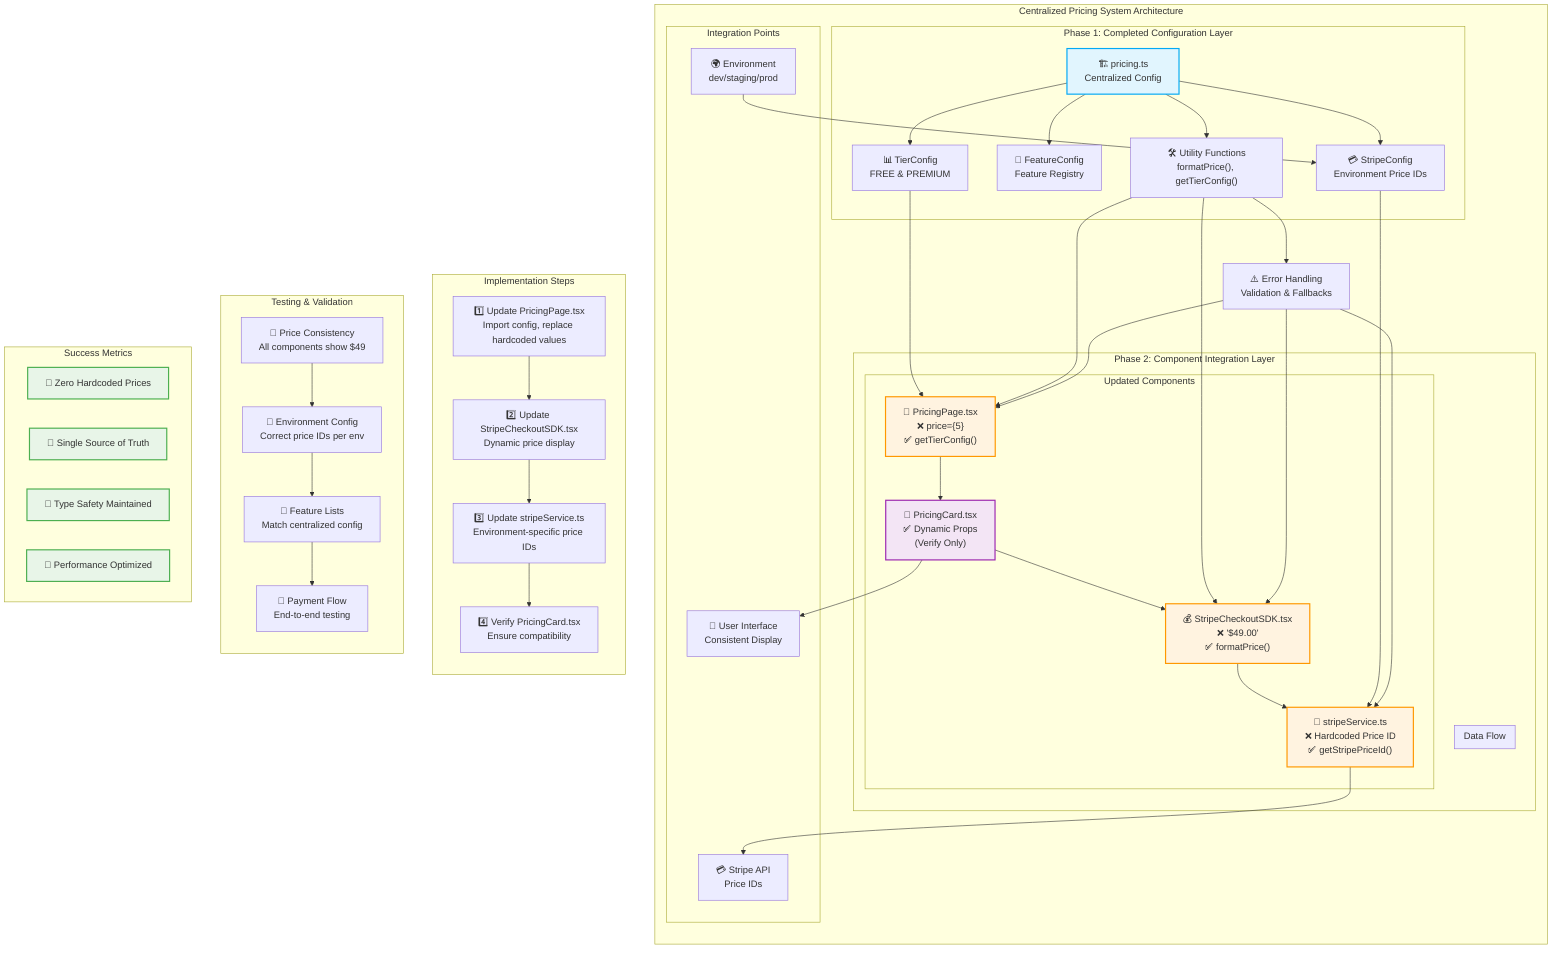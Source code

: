 graph TB
    subgraph "Centralized Pricing System Architecture"
        direction TB
        
        subgraph "Phase 1: Completed Configuration Layer"
            PC["🏗️ pricing.ts<br/>Centralized Config"]
            PC --> TC["📊 TierConfig<br/>FREE & PREMIUM"]
            PC --> FC["🎯 FeatureConfig<br/>Feature Registry"]
            PC --> SC["💳 StripeConfig<br/>Environment Price IDs"]
            PC --> UC["🛠️ Utility Functions<br/>formatPrice(), getTierConfig()"]
        end
        
        subgraph "Phase 2: Component Integration Layer"
            direction TB
            
            subgraph "Updated Components"
                PP["📄 PricingPage.tsx<br/>❌ price={5}<br/>✅ getTierConfig()"]
                SC_COMP["💰 StripeCheckoutSDK.tsx<br/>❌ '$49.00'<br/>✅ formatPrice()"]
                PC_COMP["🎴 PricingCard.tsx<br/>✅ Dynamic Props<br/>(Verify Only)"]
                SS["🔧 stripeService.ts<br/>❌ Hardcoded Price ID<br/>✅ getStripePriceId()"]
            end
            
            subgraph "Data Flow"
                PP --> PC_COMP
                PC_COMP --> SC_COMP
                SC_COMP --> SS
            end
        end
        
        subgraph "Integration Points"
            direction LR
            ENV["🌍 Environment<br/>dev/staging/prod"]
            STRIPE["💳 Stripe API<br/>Price IDs"]
            USER["👤 User Interface<br/>Consistent Display"]
        end
        
        %% Connections from Config to Components
        TC --> PP
        UC --> PP
        UC --> SC_COMP
        SC --> SS
        
        %% Environment Integration
        ENV --> SC
        SS --> STRIPE
        PC_COMP --> USER
        
        %% Error Handling
        UC --> EH["⚠️ Error Handling<br/>Validation & Fallbacks"]
        EH --> PP
        EH --> SC_COMP
        EH --> SS
    end
    
    subgraph "Implementation Steps"
        direction TB
        STEP1["1️⃣ Update PricingPage.tsx<br/>Import config, replace hardcoded values"]
        STEP2["2️⃣ Update StripeCheckoutSDK.tsx<br/>Dynamic price display"]
        STEP3["3️⃣ Update stripeService.ts<br/>Environment-specific price IDs"]
        STEP4["4️⃣ Verify PricingCard.tsx<br/>Ensure compatibility"]
        
        STEP1 --> STEP2
        STEP2 --> STEP3
        STEP3 --> STEP4
    end
    
    subgraph "Testing & Validation"
        direction TB
        TEST1["🧪 Price Consistency<br/>All components show $49"]
        TEST2["🧪 Environment Config<br/>Correct price IDs per env"]
        TEST3["🧪 Feature Lists<br/>Match centralized config"]
        TEST4["🧪 Payment Flow<br/>End-to-end testing"]
        
        TEST1 --> TEST2
        TEST2 --> TEST3
        TEST3 --> TEST4
    end
    
    %% Success Criteria
    subgraph "Success Metrics"
        ZERO["🎯 Zero Hardcoded Prices"]
        SINGLE["🎯 Single Source of Truth"]
        TYPE["🎯 Type Safety Maintained"]
        PERF["🎯 Performance Optimized"]
    end
    
    style PC fill:#e1f5fe
    style PP fill:#fff3e0
    style SC_COMP fill:#fff3e0
    style SS fill:#fff3e0
    style PC_COMP fill:#f3e5f5
    style ZERO fill:#e8f5e8
    style SINGLE fill:#e8f5e8
    style TYPE fill:#e8f5e8
    style PERF fill:#e8f5e8
    
    classDef updated fill:#fff3e0,stroke:#ff9800,stroke-width:2px
    classDef verified fill:#f3e5f5,stroke:#9c27b0,stroke-width:2px
    classDef config fill:#e1f5fe,stroke:#03a9f4,stroke-width:2px
    classDef success fill:#e8f5e8,stroke:#4caf50,stroke-width:2px
    
    class PP,SC_COMP,SS updated
    class PC_COMP verified
    class PC config
    class ZERO,SINGLE,TYPE,PERF success